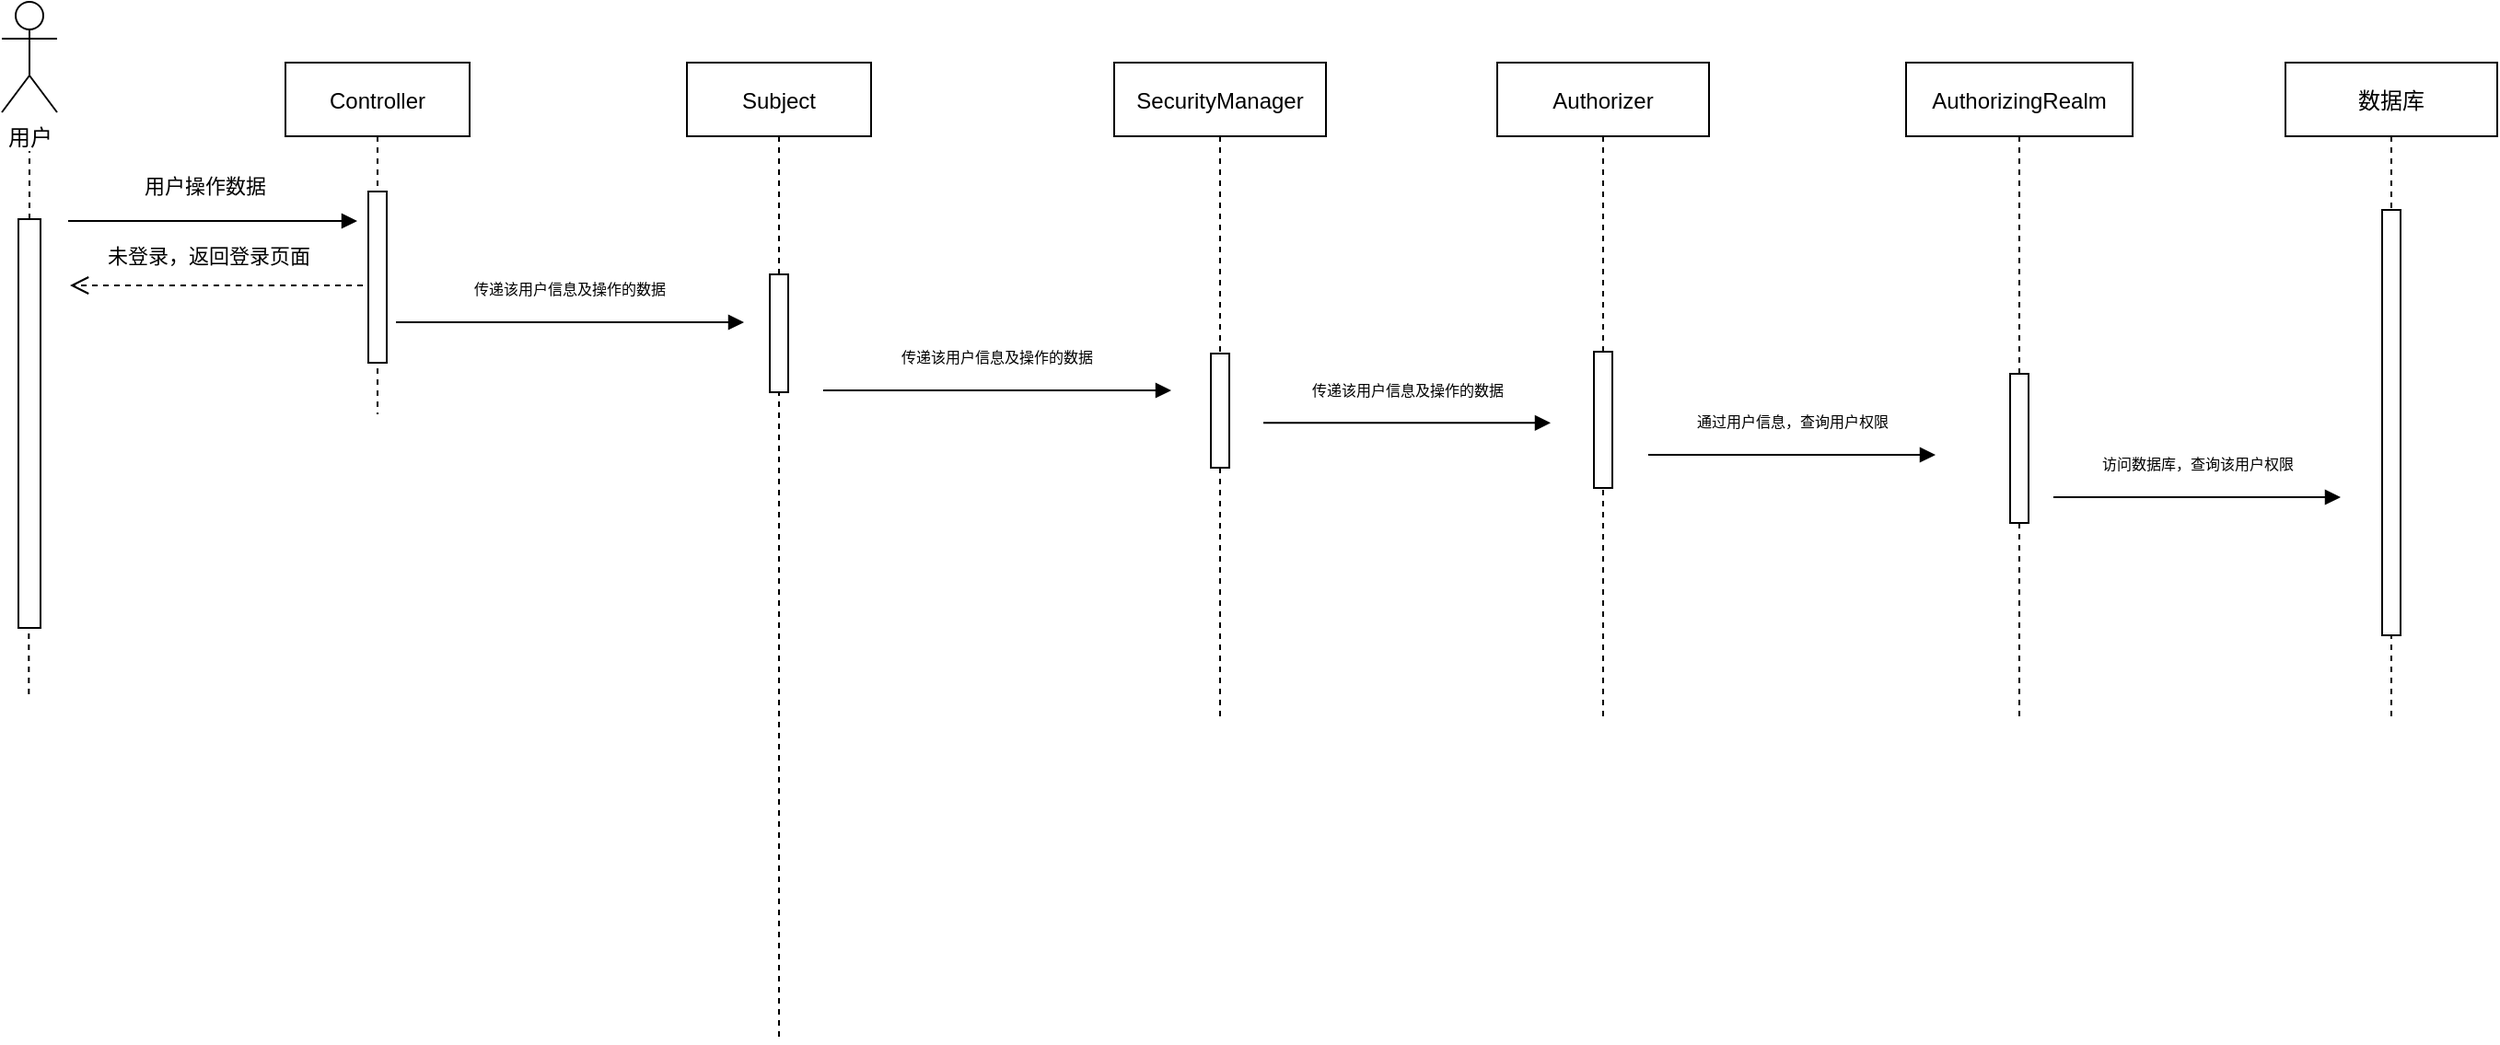 <mxfile version="14.7.6" type="github">
  <diagram id="kgpKYQtTHZ0yAKxKKP6v" name="Page-1">
    <mxGraphModel dx="803" dy="461" grid="0" gridSize="10" guides="1" tooltips="1" connect="1" arrows="1" fold="1" page="1" pageScale="1" pageWidth="4681" pageHeight="3300" math="0" shadow="0">
      <root>
        <mxCell id="0" />
        <mxCell id="1" parent="0" />
        <mxCell id="3nuBFxr9cyL0pnOWT2aG-1" value="Controller" style="shape=umlLifeline;perimeter=lifelinePerimeter;container=1;collapsible=0;recursiveResize=0;rounded=0;shadow=0;strokeWidth=1;" parent="1" vertex="1">
          <mxGeometry x="207" y="56" width="100" height="191" as="geometry" />
        </mxCell>
        <mxCell id="3nuBFxr9cyL0pnOWT2aG-2" value="" style="points=[];perimeter=orthogonalPerimeter;rounded=0;shadow=0;strokeWidth=1;" parent="3nuBFxr9cyL0pnOWT2aG-1" vertex="1">
          <mxGeometry x="45" y="70" width="10" height="93" as="geometry" />
        </mxCell>
        <mxCell id="3nuBFxr9cyL0pnOWT2aG-5" value="Subject" style="shape=umlLifeline;perimeter=lifelinePerimeter;container=1;collapsible=0;recursiveResize=0;rounded=0;shadow=0;strokeWidth=1;" parent="1" vertex="1">
          <mxGeometry x="425" y="56" width="100" height="532" as="geometry" />
        </mxCell>
        <mxCell id="3nuBFxr9cyL0pnOWT2aG-6" value="" style="points=[];perimeter=orthogonalPerimeter;rounded=0;shadow=0;strokeWidth=1;" parent="3nuBFxr9cyL0pnOWT2aG-5" vertex="1">
          <mxGeometry x="45" y="115" width="10" height="64" as="geometry" />
        </mxCell>
        <mxCell id="KaSOrM78lBxp9mtejpCv-1" value="用户" style="shape=umlActor;verticalLabelPosition=bottom;verticalAlign=top;html=1;outlineConnect=0;" vertex="1" parent="1">
          <mxGeometry x="53" y="23" width="30" height="60" as="geometry" />
        </mxCell>
        <mxCell id="KaSOrM78lBxp9mtejpCv-10" value="" style="rounded=0;whiteSpace=wrap;html=1;" vertex="1" parent="1">
          <mxGeometry x="62" y="141" width="12" height="222" as="geometry" />
        </mxCell>
        <mxCell id="KaSOrM78lBxp9mtejpCv-11" value="" style="endArrow=none;dashed=1;html=1;exitX=0.5;exitY=0;exitDx=0;exitDy=0;" edge="1" parent="1" source="KaSOrM78lBxp9mtejpCv-10">
          <mxGeometry width="50" height="50" relative="1" as="geometry">
            <mxPoint x="57" y="160" as="sourcePoint" />
            <mxPoint x="68" y="104" as="targetPoint" />
          </mxGeometry>
        </mxCell>
        <mxCell id="KaSOrM78lBxp9mtejpCv-12" value="" style="endArrow=none;dashed=1;html=1;exitX=0.5;exitY=0;exitDx=0;exitDy=0;" edge="1" parent="1">
          <mxGeometry width="50" height="50" relative="1" as="geometry">
            <mxPoint x="67.66" y="399" as="sourcePoint" />
            <mxPoint x="67.66" y="363" as="targetPoint" />
          </mxGeometry>
        </mxCell>
        <mxCell id="KaSOrM78lBxp9mtejpCv-13" value="SecurityManager" style="shape=umlLifeline;perimeter=lifelinePerimeter;container=1;collapsible=0;recursiveResize=0;rounded=0;shadow=0;strokeWidth=1;" vertex="1" parent="1">
          <mxGeometry x="657" y="56" width="115" height="358" as="geometry" />
        </mxCell>
        <mxCell id="KaSOrM78lBxp9mtejpCv-14" value="" style="points=[];perimeter=orthogonalPerimeter;rounded=0;shadow=0;strokeWidth=1;" vertex="1" parent="KaSOrM78lBxp9mtejpCv-13">
          <mxGeometry x="52.5" y="158" width="10" height="62" as="geometry" />
        </mxCell>
        <mxCell id="KaSOrM78lBxp9mtejpCv-15" value="Authorizer" style="shape=umlLifeline;perimeter=lifelinePerimeter;container=1;collapsible=0;recursiveResize=0;rounded=0;shadow=0;strokeWidth=1;" vertex="1" parent="1">
          <mxGeometry x="865" y="56" width="115" height="358" as="geometry" />
        </mxCell>
        <mxCell id="KaSOrM78lBxp9mtejpCv-16" value="" style="points=[];perimeter=orthogonalPerimeter;rounded=0;shadow=0;strokeWidth=1;" vertex="1" parent="KaSOrM78lBxp9mtejpCv-15">
          <mxGeometry x="52.5" y="157" width="10" height="74" as="geometry" />
        </mxCell>
        <mxCell id="KaSOrM78lBxp9mtejpCv-17" value="AuthorizingRealm" style="shape=umlLifeline;perimeter=lifelinePerimeter;container=1;collapsible=0;recursiveResize=0;rounded=0;shadow=0;strokeWidth=1;" vertex="1" parent="1">
          <mxGeometry x="1087" y="56" width="123" height="358" as="geometry" />
        </mxCell>
        <mxCell id="KaSOrM78lBxp9mtejpCv-18" value="" style="points=[];perimeter=orthogonalPerimeter;rounded=0;shadow=0;strokeWidth=1;" vertex="1" parent="KaSOrM78lBxp9mtejpCv-17">
          <mxGeometry x="56.5" y="169" width="10" height="81" as="geometry" />
        </mxCell>
        <mxCell id="KaSOrM78lBxp9mtejpCv-19" value="用户操作数据" style="html=1;verticalAlign=bottom;endArrow=block;" edge="1" parent="1">
          <mxGeometry x="-0.062" y="10" width="80" relative="1" as="geometry">
            <mxPoint x="89" y="142" as="sourcePoint" />
            <mxPoint x="246" y="142" as="targetPoint" />
            <mxPoint as="offset" />
          </mxGeometry>
        </mxCell>
        <mxCell id="KaSOrM78lBxp9mtejpCv-21" value="数据库" style="shape=umlLifeline;perimeter=lifelinePerimeter;container=1;collapsible=0;recursiveResize=0;rounded=0;shadow=0;strokeWidth=1;" vertex="1" parent="1">
          <mxGeometry x="1293" y="56" width="115" height="358" as="geometry" />
        </mxCell>
        <mxCell id="KaSOrM78lBxp9mtejpCv-22" value="" style="points=[];perimeter=orthogonalPerimeter;rounded=0;shadow=0;strokeWidth=1;" vertex="1" parent="KaSOrM78lBxp9mtejpCv-21">
          <mxGeometry x="52.5" y="80" width="10" height="231" as="geometry" />
        </mxCell>
        <mxCell id="KaSOrM78lBxp9mtejpCv-23" value="&lt;font style=&quot;font-size: 8px&quot;&gt;传递该用户信息及操作的数据&lt;/font&gt;" style="html=1;verticalAlign=bottom;endArrow=block;" edge="1" parent="1">
          <mxGeometry x="-0.005" y="10" width="80" relative="1" as="geometry">
            <mxPoint x="267.0" y="197" as="sourcePoint" />
            <mxPoint x="456" y="197" as="targetPoint" />
            <mxPoint as="offset" />
            <Array as="points">
              <mxPoint x="364" y="197" />
            </Array>
          </mxGeometry>
        </mxCell>
        <mxCell id="KaSOrM78lBxp9mtejpCv-27" value="未登录，返回登录页面" style="html=1;verticalAlign=bottom;endArrow=open;dashed=1;endSize=8;shadow=0;" edge="1" parent="1">
          <mxGeometry x="0.054" y="-7" relative="1" as="geometry">
            <mxPoint x="249" y="177" as="sourcePoint" />
            <mxPoint x="90" y="177" as="targetPoint" />
            <mxPoint as="offset" />
          </mxGeometry>
        </mxCell>
        <mxCell id="KaSOrM78lBxp9mtejpCv-28" value="&lt;font style=&quot;font-size: 8px&quot;&gt;传递该用户信息及操作的数据&lt;/font&gt;" style="html=1;verticalAlign=bottom;endArrow=block;" edge="1" parent="1">
          <mxGeometry x="-0.005" y="10" width="80" relative="1" as="geometry">
            <mxPoint x="738" y="251.66" as="sourcePoint" />
            <mxPoint x="894" y="251.66" as="targetPoint" />
            <mxPoint as="offset" />
            <Array as="points">
              <mxPoint x="782" y="251.66" />
              <mxPoint x="835" y="251.66" />
            </Array>
          </mxGeometry>
        </mxCell>
        <mxCell id="KaSOrM78lBxp9mtejpCv-29" value="&lt;font style=&quot;font-size: 8px&quot;&gt;传递该用户信息及操作的数据&lt;/font&gt;" style="html=1;verticalAlign=bottom;endArrow=block;" edge="1" parent="1">
          <mxGeometry x="-0.005" y="10" width="80" relative="1" as="geometry">
            <mxPoint x="499" y="234" as="sourcePoint" />
            <mxPoint x="688" y="234" as="targetPoint" />
            <mxPoint as="offset" />
            <Array as="points">
              <mxPoint x="596" y="234" />
            </Array>
          </mxGeometry>
        </mxCell>
        <mxCell id="KaSOrM78lBxp9mtejpCv-30" value="&lt;span style=&quot;font-size: 8px&quot;&gt;通过用户信息，查询用户权限&lt;/span&gt;" style="html=1;verticalAlign=bottom;endArrow=block;" edge="1" parent="1">
          <mxGeometry x="-0.005" y="10" width="80" relative="1" as="geometry">
            <mxPoint x="947" y="269.0" as="sourcePoint" />
            <mxPoint x="1103.0" y="269.0" as="targetPoint" />
            <mxPoint as="offset" />
            <Array as="points">
              <mxPoint x="991" y="269.0" />
              <mxPoint x="1044" y="269.0" />
            </Array>
          </mxGeometry>
        </mxCell>
        <mxCell id="KaSOrM78lBxp9mtejpCv-31" value="&lt;span style=&quot;font-size: 8px&quot;&gt;访问数据库，查询该用户权限&lt;/span&gt;" style="html=1;verticalAlign=bottom;endArrow=block;" edge="1" parent="1">
          <mxGeometry x="-0.005" y="10" width="80" relative="1" as="geometry">
            <mxPoint x="1167" y="292" as="sourcePoint" />
            <mxPoint x="1323.0" y="292" as="targetPoint" />
            <mxPoint as="offset" />
            <Array as="points">
              <mxPoint x="1211" y="292.0" />
              <mxPoint x="1264" y="292.0" />
            </Array>
          </mxGeometry>
        </mxCell>
      </root>
    </mxGraphModel>
  </diagram>
</mxfile>
